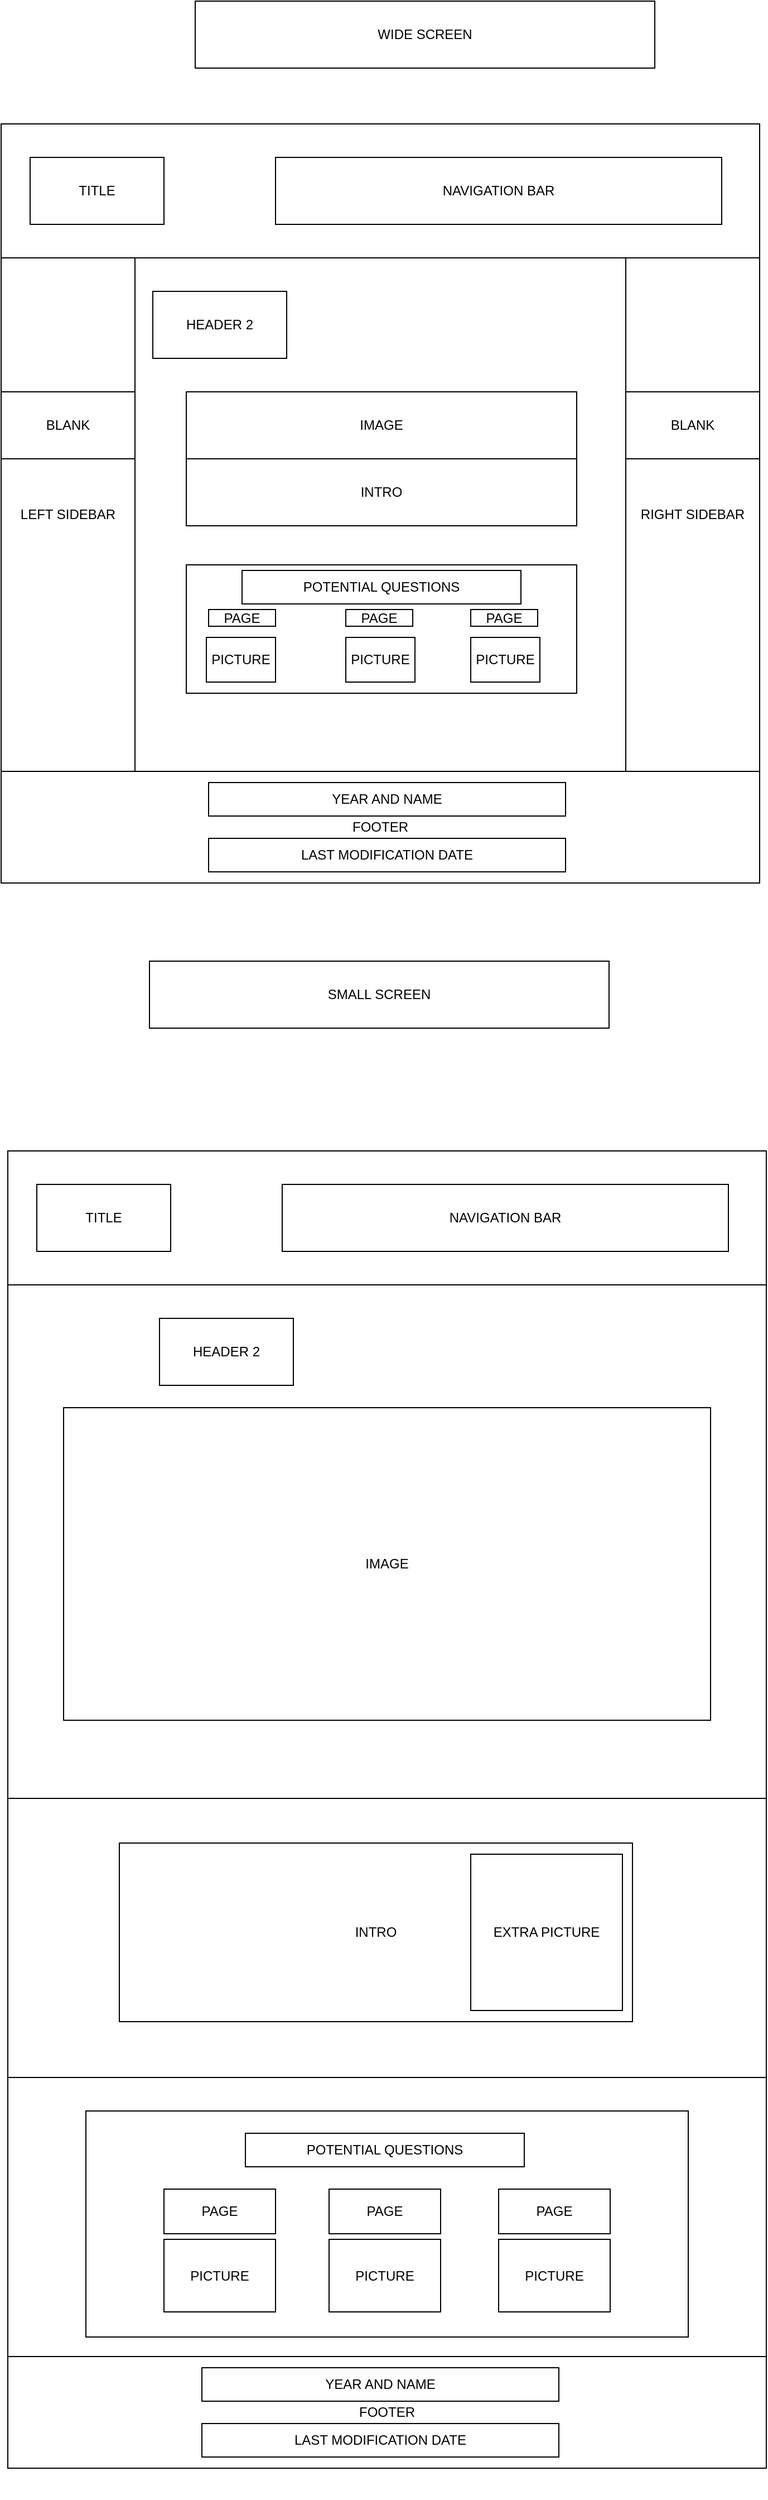 <mxfile version="26.0.15">
  <diagram name="Página-1" id="C5kjd6cDE3Y_gsEUK1GT">
    <mxGraphModel dx="1687" dy="878" grid="1" gridSize="10" guides="1" tooltips="1" connect="1" arrows="1" fold="1" page="1" pageScale="1" pageWidth="827" pageHeight="1169" math="0" shadow="0">
      <root>
        <mxCell id="0" />
        <mxCell id="1" parent="0" />
        <mxCell id="xPzpu5idgq0bthwMzAwO-2" value="" style="rounded=0;whiteSpace=wrap;html=1;" vertex="1" parent="1">
          <mxGeometry x="74" y="130" width="680" height="120" as="geometry" />
        </mxCell>
        <mxCell id="xPzpu5idgq0bthwMzAwO-3" value="TITLE" style="rounded=0;whiteSpace=wrap;html=1;" vertex="1" parent="1">
          <mxGeometry x="100" y="160" width="120" height="60" as="geometry" />
        </mxCell>
        <mxCell id="xPzpu5idgq0bthwMzAwO-4" value="LEFT SIDEBAR" style="rounded=0;whiteSpace=wrap;html=1;" vertex="1" parent="1">
          <mxGeometry x="74" y="250" width="120" height="460" as="geometry" />
        </mxCell>
        <mxCell id="xPzpu5idgq0bthwMzAwO-5" value="NAVIGATION BAR" style="rounded=0;whiteSpace=wrap;html=1;" vertex="1" parent="1">
          <mxGeometry x="320" y="160" width="400" height="60" as="geometry" />
        </mxCell>
        <mxCell id="xPzpu5idgq0bthwMzAwO-6" value="RIGHT SIDEBAR" style="rounded=0;whiteSpace=wrap;html=1;" vertex="1" parent="1">
          <mxGeometry x="634" y="250" width="120" height="460" as="geometry" />
        </mxCell>
        <mxCell id="xPzpu5idgq0bthwMzAwO-12" style="edgeStyle=orthogonalEdgeStyle;rounded=0;orthogonalLoop=1;jettySize=auto;html=1;exitX=0.5;exitY=1;exitDx=0;exitDy=0;" edge="1" parent="1" source="xPzpu5idgq0bthwMzAwO-8">
          <mxGeometry relative="1" as="geometry">
            <mxPoint x="414.176" y="810" as="targetPoint" />
          </mxGeometry>
        </mxCell>
        <mxCell id="xPzpu5idgq0bthwMzAwO-8" value="FOOTER" style="rounded=0;whiteSpace=wrap;html=1;" vertex="1" parent="1">
          <mxGeometry x="74" y="710" width="680" height="100" as="geometry" />
        </mxCell>
        <mxCell id="xPzpu5idgq0bthwMzAwO-9" value="MAIN SECTION" style="rounded=0;whiteSpace=wrap;html=1;" vertex="1" parent="1">
          <mxGeometry x="194" y="250" width="440" height="460" as="geometry" />
        </mxCell>
        <mxCell id="xPzpu5idgq0bthwMzAwO-10" value="HEADER 2" style="rounded=0;whiteSpace=wrap;html=1;" vertex="1" parent="1">
          <mxGeometry x="210" y="280" width="120" height="60" as="geometry" />
        </mxCell>
        <mxCell id="xPzpu5idgq0bthwMzAwO-11" value="YEAR AND NAME" style="rounded=0;whiteSpace=wrap;html=1;" vertex="1" parent="1">
          <mxGeometry x="260" y="720" width="320" height="30" as="geometry" />
        </mxCell>
        <mxCell id="xPzpu5idgq0bthwMzAwO-14" value="LAST MODIFICATION DATE" style="rounded=0;whiteSpace=wrap;html=1;" vertex="1" parent="1">
          <mxGeometry x="260" y="770" width="320" height="30" as="geometry" />
        </mxCell>
        <mxCell id="xPzpu5idgq0bthwMzAwO-15" value="" style="rounded=0;whiteSpace=wrap;html=1;" vertex="1" parent="1">
          <mxGeometry x="80" y="1050" width="680" height="120" as="geometry" />
        </mxCell>
        <mxCell id="xPzpu5idgq0bthwMzAwO-16" value="TITLE" style="rounded=0;whiteSpace=wrap;html=1;" vertex="1" parent="1">
          <mxGeometry x="106" y="1080" width="120" height="60" as="geometry" />
        </mxCell>
        <mxCell id="xPzpu5idgq0bthwMzAwO-18" value="NAVIGATION BAR" style="rounded=0;whiteSpace=wrap;html=1;" vertex="1" parent="1">
          <mxGeometry x="326" y="1080" width="400" height="60" as="geometry" />
        </mxCell>
        <mxCell id="xPzpu5idgq0bthwMzAwO-19" value="RIGHT SIDEBAR" style="rounded=0;whiteSpace=wrap;html=1;" vertex="1" parent="1">
          <mxGeometry x="80" y="1880" width="680" height="250" as="geometry" />
        </mxCell>
        <mxCell id="xPzpu5idgq0bthwMzAwO-21" value="FOOTER" style="rounded=0;whiteSpace=wrap;html=1;" vertex="1" parent="1">
          <mxGeometry x="80" y="2130" width="680" height="100" as="geometry" />
        </mxCell>
        <mxCell id="xPzpu5idgq0bthwMzAwO-22" value="MAIN SECTION" style="rounded=0;whiteSpace=wrap;html=1;" vertex="1" parent="1">
          <mxGeometry x="80" y="1170" width="680" height="460" as="geometry" />
        </mxCell>
        <mxCell id="xPzpu5idgq0bthwMzAwO-23" value="HEADER 2" style="rounded=0;whiteSpace=wrap;html=1;" vertex="1" parent="1">
          <mxGeometry x="216" y="1200" width="120" height="60" as="geometry" />
        </mxCell>
        <mxCell id="xPzpu5idgq0bthwMzAwO-26" value="LEFT SIDEBAR" style="rounded=0;whiteSpace=wrap;html=1;" vertex="1" parent="1">
          <mxGeometry x="80" y="1630" width="680" height="250" as="geometry" />
        </mxCell>
        <mxCell id="xPzpu5idgq0bthwMzAwO-28" style="edgeStyle=orthogonalEdgeStyle;rounded=0;orthogonalLoop=1;jettySize=auto;html=1;exitX=0.5;exitY=1;exitDx=0;exitDy=0;" edge="1" parent="1">
          <mxGeometry relative="1" as="geometry">
            <mxPoint x="424.176" y="2248.82" as="targetPoint" />
            <mxPoint x="424" y="2248.82" as="sourcePoint" />
          </mxGeometry>
        </mxCell>
        <mxCell id="xPzpu5idgq0bthwMzAwO-29" value="YEAR AND NAME" style="rounded=0;whiteSpace=wrap;html=1;" vertex="1" parent="1">
          <mxGeometry x="254" y="2140" width="320" height="30" as="geometry" />
        </mxCell>
        <mxCell id="xPzpu5idgq0bthwMzAwO-30" value="LAST MODIFICATION DATE" style="rounded=0;whiteSpace=wrap;html=1;" vertex="1" parent="1">
          <mxGeometry x="254" y="2190" width="320" height="30" as="geometry" />
        </mxCell>
        <mxCell id="xPzpu5idgq0bthwMzAwO-31" value="BLANK" style="rounded=0;whiteSpace=wrap;html=1;" vertex="1" parent="1">
          <mxGeometry x="74" y="370" width="120" height="60" as="geometry" />
        </mxCell>
        <mxCell id="xPzpu5idgq0bthwMzAwO-32" value="BLANK" style="rounded=0;whiteSpace=wrap;html=1;" vertex="1" parent="1">
          <mxGeometry x="634" y="370" width="120" height="60" as="geometry" />
        </mxCell>
        <mxCell id="xPzpu5idgq0bthwMzAwO-34" value="IMAGE" style="rounded=0;whiteSpace=wrap;html=1;" vertex="1" parent="1">
          <mxGeometry x="240" y="370" width="350" height="60" as="geometry" />
        </mxCell>
        <mxCell id="xPzpu5idgq0bthwMzAwO-35" value="INTRO" style="rounded=0;whiteSpace=wrap;html=1;" vertex="1" parent="1">
          <mxGeometry x="240" y="430" width="350" height="60" as="geometry" />
        </mxCell>
        <mxCell id="xPzpu5idgq0bthwMzAwO-36" value="" style="rounded=0;whiteSpace=wrap;html=1;" vertex="1" parent="1">
          <mxGeometry x="240" y="525" width="350" height="115" as="geometry" />
        </mxCell>
        <mxCell id="xPzpu5idgq0bthwMzAwO-37" value="POTENTIAL QUESTIONS" style="rounded=0;whiteSpace=wrap;html=1;" vertex="1" parent="1">
          <mxGeometry x="290" y="530" width="250" height="30" as="geometry" />
        </mxCell>
        <mxCell id="xPzpu5idgq0bthwMzAwO-38" value="PICTURE" style="rounded=0;whiteSpace=wrap;html=1;" vertex="1" parent="1">
          <mxGeometry x="258" y="590" width="62" height="40" as="geometry" />
        </mxCell>
        <mxCell id="xPzpu5idgq0bthwMzAwO-39" value="PICTURE" style="rounded=0;whiteSpace=wrap;html=1;" vertex="1" parent="1">
          <mxGeometry x="383" y="590" width="62" height="40" as="geometry" />
        </mxCell>
        <mxCell id="xPzpu5idgq0bthwMzAwO-40" value="PICTURE" style="rounded=0;whiteSpace=wrap;html=1;" vertex="1" parent="1">
          <mxGeometry x="495" y="590" width="62" height="40" as="geometry" />
        </mxCell>
        <mxCell id="xPzpu5idgq0bthwMzAwO-41" value="PAGE" style="rounded=0;whiteSpace=wrap;html=1;" vertex="1" parent="1">
          <mxGeometry x="260" y="565" width="60" height="15" as="geometry" />
        </mxCell>
        <mxCell id="xPzpu5idgq0bthwMzAwO-42" value="PAGE" style="rounded=0;whiteSpace=wrap;html=1;" vertex="1" parent="1">
          <mxGeometry x="383" y="565" width="60" height="15" as="geometry" />
        </mxCell>
        <mxCell id="xPzpu5idgq0bthwMzAwO-43" value="PAGE" style="rounded=0;whiteSpace=wrap;html=1;" vertex="1" parent="1">
          <mxGeometry x="495" y="565" width="60" height="15" as="geometry" />
        </mxCell>
        <mxCell id="xPzpu5idgq0bthwMzAwO-44" value="IMAGE" style="rounded=0;whiteSpace=wrap;html=1;" vertex="1" parent="1">
          <mxGeometry x="130" y="1280" width="580" height="280" as="geometry" />
        </mxCell>
        <mxCell id="xPzpu5idgq0bthwMzAwO-45" value="INTRO" style="rounded=0;whiteSpace=wrap;html=1;" vertex="1" parent="1">
          <mxGeometry x="180" y="1670" width="460" height="160" as="geometry" />
        </mxCell>
        <mxCell id="xPzpu5idgq0bthwMzAwO-46" value="EXTRA PICTURE" style="rounded=0;whiteSpace=wrap;html=1;" vertex="1" parent="1">
          <mxGeometry x="495" y="1680" width="136" height="140" as="geometry" />
        </mxCell>
        <mxCell id="xPzpu5idgq0bthwMzAwO-47" value="" style="rounded=0;whiteSpace=wrap;html=1;" vertex="1" parent="1">
          <mxGeometry x="150" y="1910" width="540" height="202.5" as="geometry" />
        </mxCell>
        <mxCell id="xPzpu5idgq0bthwMzAwO-48" value="POTENTIAL QUESTIONS" style="rounded=0;whiteSpace=wrap;html=1;" vertex="1" parent="1">
          <mxGeometry x="293" y="1930" width="250" height="30" as="geometry" />
        </mxCell>
        <mxCell id="xPzpu5idgq0bthwMzAwO-49" value="PICTURE" style="rounded=0;whiteSpace=wrap;html=1;" vertex="1" parent="1">
          <mxGeometry x="220" y="2025" width="100" height="65" as="geometry" />
        </mxCell>
        <mxCell id="xPzpu5idgq0bthwMzAwO-52" value="PAGE" style="rounded=0;whiteSpace=wrap;html=1;" vertex="1" parent="1">
          <mxGeometry x="220" y="1980" width="100" height="40" as="geometry" />
        </mxCell>
        <mxCell id="xPzpu5idgq0bthwMzAwO-60" value="PICTURE" style="rounded=0;whiteSpace=wrap;html=1;" vertex="1" parent="1">
          <mxGeometry x="368" y="2025" width="100" height="65" as="geometry" />
        </mxCell>
        <mxCell id="xPzpu5idgq0bthwMzAwO-61" value="PAGE" style="rounded=0;whiteSpace=wrap;html=1;" vertex="1" parent="1">
          <mxGeometry x="368" y="1980" width="100" height="40" as="geometry" />
        </mxCell>
        <mxCell id="xPzpu5idgq0bthwMzAwO-62" value="PICTURE" style="rounded=0;whiteSpace=wrap;html=1;" vertex="1" parent="1">
          <mxGeometry x="520" y="2025" width="100" height="65" as="geometry" />
        </mxCell>
        <mxCell id="xPzpu5idgq0bthwMzAwO-63" value="PAGE" style="rounded=0;whiteSpace=wrap;html=1;" vertex="1" parent="1">
          <mxGeometry x="520" y="1980" width="100" height="40" as="geometry" />
        </mxCell>
        <mxCell id="xPzpu5idgq0bthwMzAwO-64" value="WIDE SCREEN" style="rounded=0;whiteSpace=wrap;html=1;" vertex="1" parent="1">
          <mxGeometry x="248" y="20" width="412" height="60" as="geometry" />
        </mxCell>
        <mxCell id="xPzpu5idgq0bthwMzAwO-67" value="SMALL SCREEN" style="rounded=0;whiteSpace=wrap;html=1;" vertex="1" parent="1">
          <mxGeometry x="207" y="880" width="412" height="60" as="geometry" />
        </mxCell>
      </root>
    </mxGraphModel>
  </diagram>
</mxfile>
